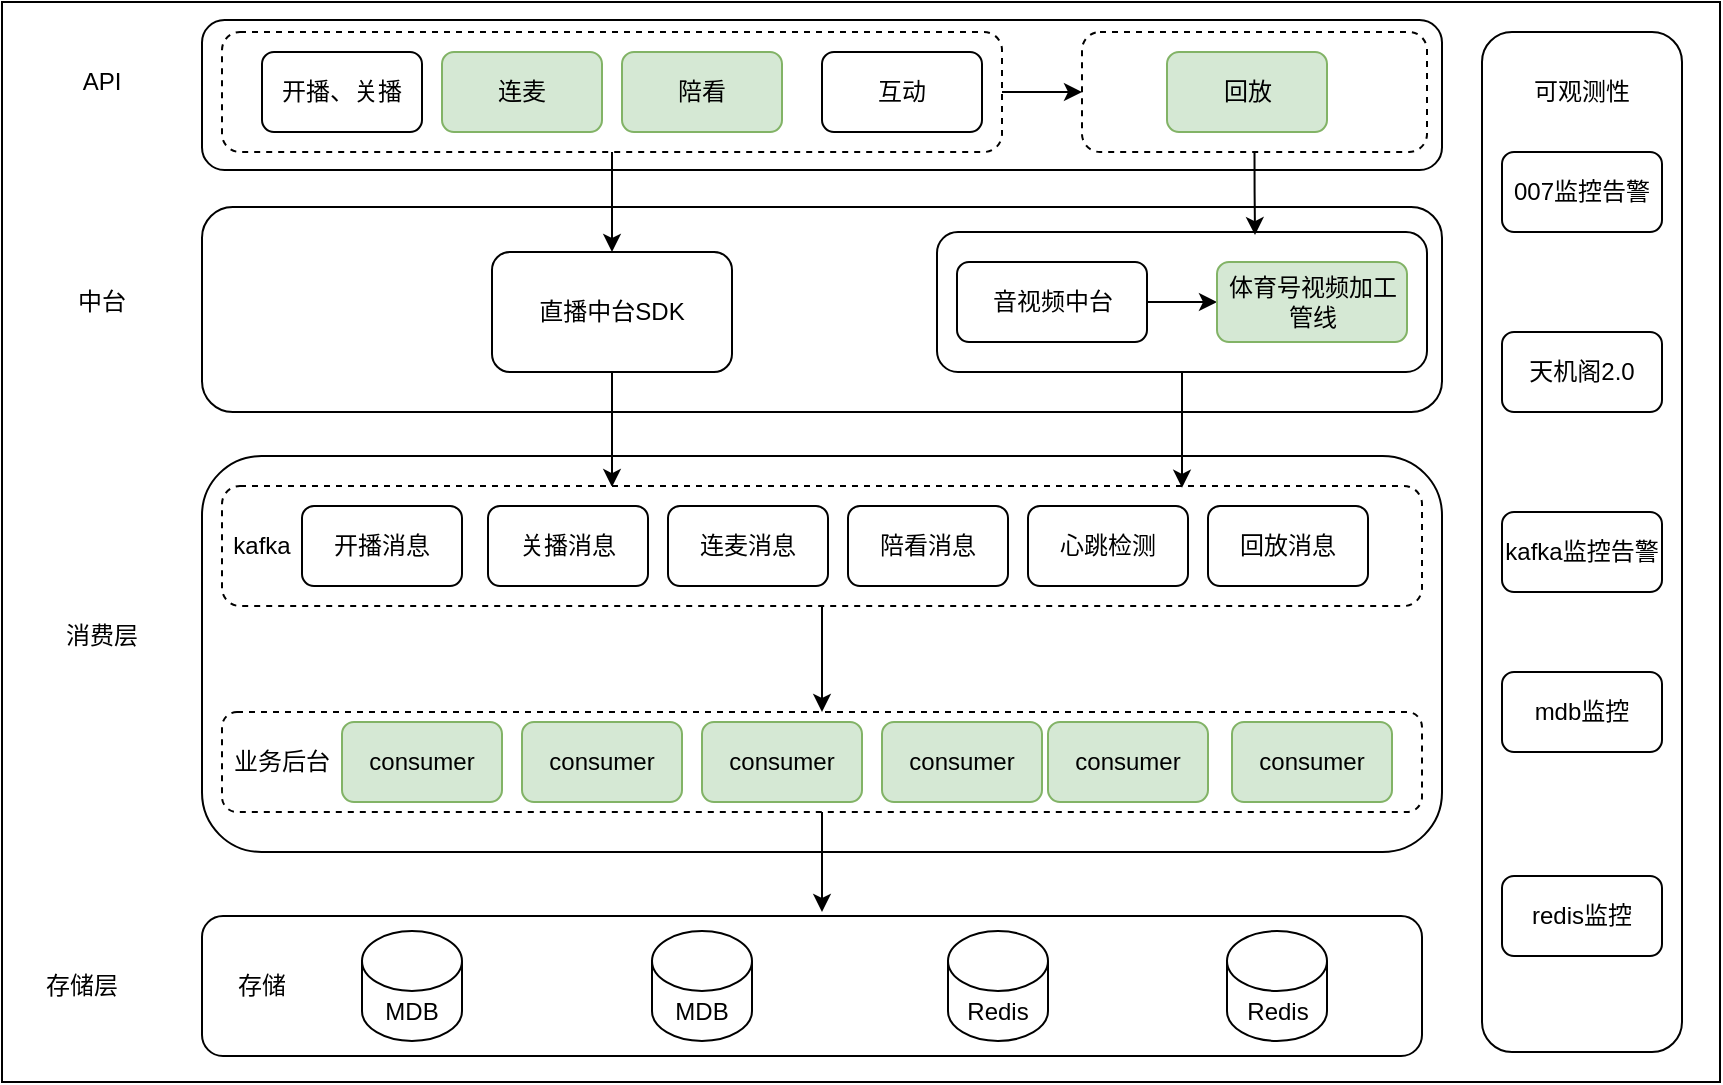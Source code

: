 <mxfile version="20.1.1" type="github">
  <diagram id="S06ZDXa4kvDIrcSH82mr" name="Page-1">
    <mxGraphModel dx="2206" dy="809" grid="1" gridSize="10" guides="1" tooltips="1" connect="1" arrows="1" fold="1" page="1" pageScale="1" pageWidth="827" pageHeight="1169" math="0" shadow="0">
      <root>
        <mxCell id="0" />
        <mxCell id="1" parent="0" />
        <mxCell id="aBAsnAVBd_ozb9G8srjK-80" value="" style="rounded=0;whiteSpace=wrap;html=1;" vertex="1" parent="1">
          <mxGeometry x="-60" y="15" width="859" height="540" as="geometry" />
        </mxCell>
        <mxCell id="aBAsnAVBd_ozb9G8srjK-87" value="" style="rounded=1;whiteSpace=wrap;html=1;" vertex="1" parent="1">
          <mxGeometry x="40" y="24" width="620" height="75" as="geometry" />
        </mxCell>
        <mxCell id="aBAsnAVBd_ozb9G8srjK-86" value="" style="rounded=1;whiteSpace=wrap;html=1;" vertex="1" parent="1">
          <mxGeometry x="40" y="242" width="620" height="198" as="geometry" />
        </mxCell>
        <mxCell id="aBAsnAVBd_ozb9G8srjK-84" value="" style="rounded=1;whiteSpace=wrap;html=1;" vertex="1" parent="1">
          <mxGeometry x="40" y="117.5" width="620" height="102.5" as="geometry" />
        </mxCell>
        <mxCell id="aBAsnAVBd_ozb9G8srjK-47" style="edgeStyle=orthogonalEdgeStyle;rounded=0;orthogonalLoop=1;jettySize=auto;html=1;exitX=0.5;exitY=1;exitDx=0;exitDy=0;entryX=0.325;entryY=0.009;entryDx=0;entryDy=0;entryPerimeter=0;" edge="1" parent="1" source="aBAsnAVBd_ozb9G8srjK-2" target="aBAsnAVBd_ozb9G8srjK-13">
          <mxGeometry relative="1" as="geometry" />
        </mxCell>
        <mxCell id="aBAsnAVBd_ozb9G8srjK-2" value="直播中台SDK" style="rounded=1;whiteSpace=wrap;html=1;" vertex="1" parent="1">
          <mxGeometry x="185" y="140" width="120" height="60" as="geometry" />
        </mxCell>
        <mxCell id="aBAsnAVBd_ozb9G8srjK-9" style="edgeStyle=orthogonalEdgeStyle;rounded=0;orthogonalLoop=1;jettySize=auto;html=1;exitX=0.5;exitY=1;exitDx=0;exitDy=0;entryX=0.5;entryY=0;entryDx=0;entryDy=0;" edge="1" parent="1" source="aBAsnAVBd_ozb9G8srjK-3" target="aBAsnAVBd_ozb9G8srjK-2">
          <mxGeometry relative="1" as="geometry" />
        </mxCell>
        <mxCell id="aBAsnAVBd_ozb9G8srjK-43" style="edgeStyle=orthogonalEdgeStyle;rounded=0;orthogonalLoop=1;jettySize=auto;html=1;exitX=1;exitY=0.5;exitDx=0;exitDy=0;entryX=0;entryY=0.5;entryDx=0;entryDy=0;" edge="1" parent="1" source="aBAsnAVBd_ozb9G8srjK-3" target="aBAsnAVBd_ozb9G8srjK-41">
          <mxGeometry relative="1" as="geometry" />
        </mxCell>
        <mxCell id="aBAsnAVBd_ozb9G8srjK-3" value="" style="rounded=1;whiteSpace=wrap;html=1;dashed=1;" vertex="1" parent="1">
          <mxGeometry x="50" y="30" width="390" height="60" as="geometry" />
        </mxCell>
        <mxCell id="aBAsnAVBd_ozb9G8srjK-4" value="开播、关播" style="rounded=1;whiteSpace=wrap;html=1;" vertex="1" parent="1">
          <mxGeometry x="70" y="40" width="80" height="40" as="geometry" />
        </mxCell>
        <mxCell id="aBAsnAVBd_ozb9G8srjK-5" value="连麦" style="rounded=1;whiteSpace=wrap;html=1;fillColor=#d5e8d4;strokeColor=#82b366;" vertex="1" parent="1">
          <mxGeometry x="160" y="40" width="80" height="40" as="geometry" />
        </mxCell>
        <mxCell id="aBAsnAVBd_ozb9G8srjK-6" value="陪看" style="rounded=1;whiteSpace=wrap;html=1;fillColor=#d5e8d4;strokeColor=#82b366;" vertex="1" parent="1">
          <mxGeometry x="250" y="40" width="80" height="40" as="geometry" />
        </mxCell>
        <mxCell id="aBAsnAVBd_ozb9G8srjK-7" value="互动" style="rounded=1;whiteSpace=wrap;html=1;" vertex="1" parent="1">
          <mxGeometry x="350" y="40" width="80" height="40" as="geometry" />
        </mxCell>
        <mxCell id="aBAsnAVBd_ozb9G8srjK-67" style="edgeStyle=orthogonalEdgeStyle;rounded=0;orthogonalLoop=1;jettySize=auto;html=1;exitX=0.5;exitY=1;exitDx=0;exitDy=0;entryX=0.5;entryY=0;entryDx=0;entryDy=0;" edge="1" parent="1" source="aBAsnAVBd_ozb9G8srjK-13" target="aBAsnAVBd_ozb9G8srjK-18">
          <mxGeometry relative="1" as="geometry" />
        </mxCell>
        <mxCell id="aBAsnAVBd_ozb9G8srjK-13" value="" style="rounded=1;whiteSpace=wrap;html=1;dashed=1;" vertex="1" parent="1">
          <mxGeometry x="50" y="257" width="600" height="60" as="geometry" />
        </mxCell>
        <mxCell id="aBAsnAVBd_ozb9G8srjK-68" style="edgeStyle=orthogonalEdgeStyle;rounded=0;orthogonalLoop=1;jettySize=auto;html=1;exitX=0.5;exitY=1;exitDx=0;exitDy=0;" edge="1" parent="1" source="aBAsnAVBd_ozb9G8srjK-18">
          <mxGeometry relative="1" as="geometry">
            <mxPoint x="350" y="470" as="targetPoint" />
          </mxGeometry>
        </mxCell>
        <mxCell id="aBAsnAVBd_ozb9G8srjK-18" value="" style="rounded=1;whiteSpace=wrap;html=1;dashed=1;" vertex="1" parent="1">
          <mxGeometry x="50" y="370" width="600" height="50" as="geometry" />
        </mxCell>
        <mxCell id="aBAsnAVBd_ozb9G8srjK-20" value="" style="rounded=1;whiteSpace=wrap;html=1;" vertex="1" parent="1">
          <mxGeometry x="40" y="472" width="610" height="70" as="geometry" />
        </mxCell>
        <mxCell id="aBAsnAVBd_ozb9G8srjK-23" value="MDB" style="shape=cylinder3;whiteSpace=wrap;html=1;boundedLbl=1;backgroundOutline=1;size=15;" vertex="1" parent="1">
          <mxGeometry x="120" y="479.5" width="50" height="55" as="geometry" />
        </mxCell>
        <mxCell id="aBAsnAVBd_ozb9G8srjK-24" value="Redis" style="shape=cylinder3;whiteSpace=wrap;html=1;boundedLbl=1;backgroundOutline=1;size=15;" vertex="1" parent="1">
          <mxGeometry x="552.5" y="479.5" width="50" height="55" as="geometry" />
        </mxCell>
        <mxCell id="aBAsnAVBd_ozb9G8srjK-46" style="edgeStyle=orthogonalEdgeStyle;rounded=0;orthogonalLoop=1;jettySize=auto;html=1;exitX=0.5;exitY=1;exitDx=0;exitDy=0;entryX=0.8;entryY=0.015;entryDx=0;entryDy=0;entryPerimeter=0;" edge="1" parent="1" source="aBAsnAVBd_ozb9G8srjK-31" target="aBAsnAVBd_ozb9G8srjK-13">
          <mxGeometry relative="1" as="geometry" />
        </mxCell>
        <mxCell id="aBAsnAVBd_ozb9G8srjK-31" value="" style="rounded=1;whiteSpace=wrap;html=1;" vertex="1" parent="1">
          <mxGeometry x="407.5" y="130" width="245" height="70" as="geometry" />
        </mxCell>
        <mxCell id="aBAsnAVBd_ozb9G8srjK-38" style="edgeStyle=orthogonalEdgeStyle;rounded=0;orthogonalLoop=1;jettySize=auto;html=1;exitX=1;exitY=0.5;exitDx=0;exitDy=0;entryX=0;entryY=0.5;entryDx=0;entryDy=0;" edge="1" parent="1" source="aBAsnAVBd_ozb9G8srjK-35" target="aBAsnAVBd_ozb9G8srjK-37">
          <mxGeometry relative="1" as="geometry" />
        </mxCell>
        <mxCell id="aBAsnAVBd_ozb9G8srjK-35" value="音视频中台" style="rounded=1;whiteSpace=wrap;html=1;" vertex="1" parent="1">
          <mxGeometry x="417.5" y="145" width="95" height="40" as="geometry" />
        </mxCell>
        <mxCell id="aBAsnAVBd_ozb9G8srjK-37" value="体育号视频加工管线" style="rounded=1;whiteSpace=wrap;html=1;fillColor=#d5e8d4;strokeColor=#82b366;" vertex="1" parent="1">
          <mxGeometry x="547.5" y="145" width="95" height="40" as="geometry" />
        </mxCell>
        <mxCell id="aBAsnAVBd_ozb9G8srjK-45" style="edgeStyle=orthogonalEdgeStyle;rounded=0;orthogonalLoop=1;jettySize=auto;html=1;exitX=0.5;exitY=1;exitDx=0;exitDy=0;entryX=0.649;entryY=0.022;entryDx=0;entryDy=0;entryPerimeter=0;" edge="1" parent="1" source="aBAsnAVBd_ozb9G8srjK-41" target="aBAsnAVBd_ozb9G8srjK-31">
          <mxGeometry relative="1" as="geometry" />
        </mxCell>
        <mxCell id="aBAsnAVBd_ozb9G8srjK-41" value="" style="rounded=1;whiteSpace=wrap;html=1;dashed=1;" vertex="1" parent="1">
          <mxGeometry x="480" y="30" width="172.5" height="60" as="geometry" />
        </mxCell>
        <mxCell id="aBAsnAVBd_ozb9G8srjK-42" value="回放" style="rounded=1;whiteSpace=wrap;html=1;fillColor=#d5e8d4;strokeColor=#82b366;" vertex="1" parent="1">
          <mxGeometry x="522.5" y="40" width="80" height="40" as="geometry" />
        </mxCell>
        <mxCell id="aBAsnAVBd_ozb9G8srjK-48" value="consumer" style="rounded=1;whiteSpace=wrap;html=1;fillColor=#d5e8d4;strokeColor=#82b366;" vertex="1" parent="1">
          <mxGeometry x="110" y="375" width="80" height="40" as="geometry" />
        </mxCell>
        <mxCell id="aBAsnAVBd_ozb9G8srjK-49" value="关播消息" style="rounded=1;whiteSpace=wrap;html=1;" vertex="1" parent="1">
          <mxGeometry x="183" y="267" width="80" height="40" as="geometry" />
        </mxCell>
        <mxCell id="aBAsnAVBd_ozb9G8srjK-50" value="连麦消息" style="rounded=1;whiteSpace=wrap;html=1;" vertex="1" parent="1">
          <mxGeometry x="273" y="267" width="80" height="40" as="geometry" />
        </mxCell>
        <mxCell id="aBAsnAVBd_ozb9G8srjK-51" value="陪看消息" style="rounded=1;whiteSpace=wrap;html=1;" vertex="1" parent="1">
          <mxGeometry x="363" y="267" width="80" height="40" as="geometry" />
        </mxCell>
        <mxCell id="aBAsnAVBd_ozb9G8srjK-53" value="心跳检测" style="rounded=1;whiteSpace=wrap;html=1;" vertex="1" parent="1">
          <mxGeometry x="453" y="267" width="80" height="40" as="geometry" />
        </mxCell>
        <mxCell id="aBAsnAVBd_ozb9G8srjK-54" value="回放消息" style="rounded=1;whiteSpace=wrap;html=1;" vertex="1" parent="1">
          <mxGeometry x="543" y="267" width="80" height="40" as="geometry" />
        </mxCell>
        <mxCell id="aBAsnAVBd_ozb9G8srjK-55" value="kafka" style="text;html=1;strokeColor=none;fillColor=none;align=center;verticalAlign=middle;whiteSpace=wrap;rounded=0;" vertex="1" parent="1">
          <mxGeometry x="40" y="272" width="60" height="30" as="geometry" />
        </mxCell>
        <mxCell id="aBAsnAVBd_ozb9G8srjK-56" value="consumer" style="rounded=1;whiteSpace=wrap;html=1;fillColor=#d5e8d4;strokeColor=#82b366;" vertex="1" parent="1">
          <mxGeometry x="200" y="375" width="80" height="40" as="geometry" />
        </mxCell>
        <mxCell id="aBAsnAVBd_ozb9G8srjK-57" value="consumer" style="rounded=1;whiteSpace=wrap;html=1;fillColor=#d5e8d4;strokeColor=#82b366;" vertex="1" parent="1">
          <mxGeometry x="290" y="375" width="80" height="40" as="geometry" />
        </mxCell>
        <mxCell id="aBAsnAVBd_ozb9G8srjK-58" value="consumer" style="rounded=1;whiteSpace=wrap;html=1;fillColor=#d5e8d4;strokeColor=#82b366;" vertex="1" parent="1">
          <mxGeometry x="380" y="375" width="80" height="40" as="geometry" />
        </mxCell>
        <mxCell id="aBAsnAVBd_ozb9G8srjK-59" value="consumer" style="rounded=1;whiteSpace=wrap;html=1;fillColor=#d5e8d4;strokeColor=#82b366;" vertex="1" parent="1">
          <mxGeometry x="555" y="375" width="80" height="40" as="geometry" />
        </mxCell>
        <mxCell id="aBAsnAVBd_ozb9G8srjK-60" value="开播消息" style="rounded=1;whiteSpace=wrap;html=1;" vertex="1" parent="1">
          <mxGeometry x="90" y="267" width="80" height="40" as="geometry" />
        </mxCell>
        <mxCell id="aBAsnAVBd_ozb9G8srjK-61" value="consumer" style="rounded=1;whiteSpace=wrap;html=1;fillColor=#d5e8d4;strokeColor=#82b366;" vertex="1" parent="1">
          <mxGeometry x="463" y="375" width="80" height="40" as="geometry" />
        </mxCell>
        <mxCell id="aBAsnAVBd_ozb9G8srjK-62" value="业务后台" style="text;html=1;strokeColor=none;fillColor=none;align=center;verticalAlign=middle;whiteSpace=wrap;rounded=0;" vertex="1" parent="1">
          <mxGeometry x="50" y="380" width="60" height="30" as="geometry" />
        </mxCell>
        <mxCell id="aBAsnAVBd_ozb9G8srjK-63" value="MDB" style="shape=cylinder3;whiteSpace=wrap;html=1;boundedLbl=1;backgroundOutline=1;size=15;" vertex="1" parent="1">
          <mxGeometry x="265" y="479.5" width="50" height="55" as="geometry" />
        </mxCell>
        <mxCell id="aBAsnAVBd_ozb9G8srjK-65" value="Redis" style="shape=cylinder3;whiteSpace=wrap;html=1;boundedLbl=1;backgroundOutline=1;size=15;" vertex="1" parent="1">
          <mxGeometry x="413" y="479.5" width="50" height="55" as="geometry" />
        </mxCell>
        <mxCell id="aBAsnAVBd_ozb9G8srjK-66" value="存储" style="text;html=1;strokeColor=none;fillColor=none;align=center;verticalAlign=middle;whiteSpace=wrap;rounded=0;" vertex="1" parent="1">
          <mxGeometry x="40" y="492" width="60" height="30" as="geometry" />
        </mxCell>
        <mxCell id="aBAsnAVBd_ozb9G8srjK-70" value="" style="rounded=1;whiteSpace=wrap;html=1;" vertex="1" parent="1">
          <mxGeometry x="680" y="30" width="100" height="510" as="geometry" />
        </mxCell>
        <mxCell id="aBAsnAVBd_ozb9G8srjK-72" value="007监控告警" style="rounded=1;whiteSpace=wrap;html=1;" vertex="1" parent="1">
          <mxGeometry x="690" y="90" width="80" height="40" as="geometry" />
        </mxCell>
        <mxCell id="aBAsnAVBd_ozb9G8srjK-73" value="天机阁2.0" style="rounded=1;whiteSpace=wrap;html=1;" vertex="1" parent="1">
          <mxGeometry x="690" y="180" width="80" height="40" as="geometry" />
        </mxCell>
        <mxCell id="aBAsnAVBd_ozb9G8srjK-74" value="kafka监控告警" style="rounded=1;whiteSpace=wrap;html=1;" vertex="1" parent="1">
          <mxGeometry x="690" y="270" width="80" height="40" as="geometry" />
        </mxCell>
        <mxCell id="aBAsnAVBd_ozb9G8srjK-75" value="mdb监控" style="rounded=1;whiteSpace=wrap;html=1;" vertex="1" parent="1">
          <mxGeometry x="690" y="350" width="80" height="40" as="geometry" />
        </mxCell>
        <mxCell id="aBAsnAVBd_ozb9G8srjK-76" value="redis监控" style="rounded=1;whiteSpace=wrap;html=1;" vertex="1" parent="1">
          <mxGeometry x="690" y="452" width="80" height="40" as="geometry" />
        </mxCell>
        <mxCell id="aBAsnAVBd_ozb9G8srjK-78" value="可观测性" style="text;html=1;strokeColor=none;fillColor=none;align=center;verticalAlign=middle;whiteSpace=wrap;rounded=0;" vertex="1" parent="1">
          <mxGeometry x="700" y="45" width="60" height="30" as="geometry" />
        </mxCell>
        <mxCell id="aBAsnAVBd_ozb9G8srjK-82" value="API" style="text;html=1;strokeColor=none;fillColor=none;align=center;verticalAlign=middle;whiteSpace=wrap;rounded=0;" vertex="1" parent="1">
          <mxGeometry x="-40" y="40" width="60" height="30" as="geometry" />
        </mxCell>
        <mxCell id="aBAsnAVBd_ozb9G8srjK-83" value="存储层" style="text;html=1;strokeColor=none;fillColor=none;align=center;verticalAlign=middle;whiteSpace=wrap;rounded=0;" vertex="1" parent="1">
          <mxGeometry x="-50" y="492" width="60" height="30" as="geometry" />
        </mxCell>
        <mxCell id="aBAsnAVBd_ozb9G8srjK-85" value="中台" style="text;html=1;strokeColor=none;fillColor=none;align=center;verticalAlign=middle;whiteSpace=wrap;rounded=0;" vertex="1" parent="1">
          <mxGeometry x="-40" y="150" width="60" height="30" as="geometry" />
        </mxCell>
        <mxCell id="aBAsnAVBd_ozb9G8srjK-91" value="消费层" style="text;html=1;strokeColor=none;fillColor=none;align=center;verticalAlign=middle;whiteSpace=wrap;rounded=0;" vertex="1" parent="1">
          <mxGeometry x="-40" y="317" width="60" height="30" as="geometry" />
        </mxCell>
      </root>
    </mxGraphModel>
  </diagram>
</mxfile>
